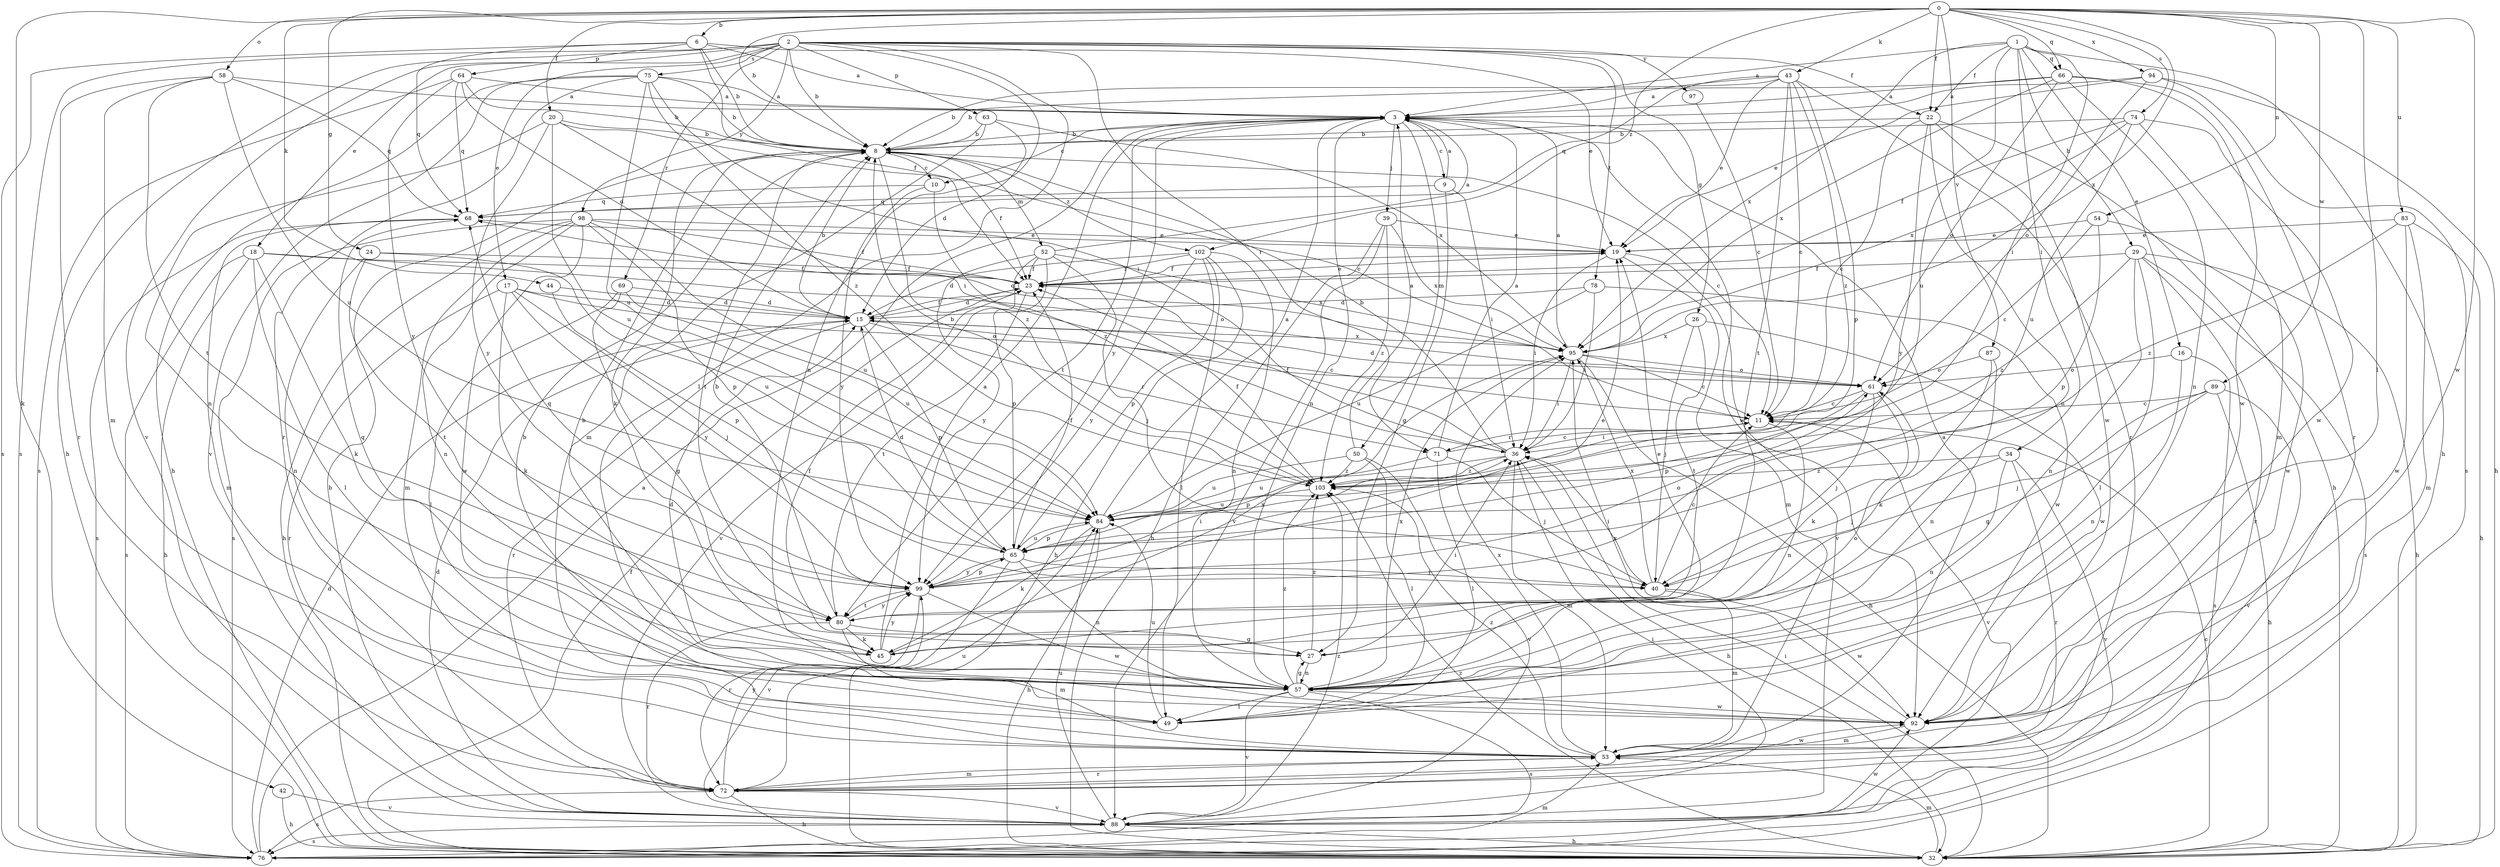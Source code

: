 strict digraph  {
0;
1;
2;
3;
6;
8;
9;
10;
11;
15;
16;
17;
18;
19;
20;
22;
23;
24;
26;
27;
29;
32;
34;
36;
39;
40;
42;
43;
44;
45;
49;
50;
52;
53;
54;
57;
58;
61;
63;
64;
65;
66;
68;
69;
71;
72;
74;
75;
76;
78;
80;
83;
84;
87;
88;
89;
92;
94;
95;
97;
98;
99;
102;
103;
0 -> 6  [label=b];
0 -> 8  [label=b];
0 -> 20  [label=f];
0 -> 22  [label=f];
0 -> 24  [label=g];
0 -> 42  [label=k];
0 -> 43  [label=k];
0 -> 44  [label=k];
0 -> 49  [label=l];
0 -> 54  [label=n];
0 -> 58  [label=o];
0 -> 66  [label=q];
0 -> 74  [label=s];
0 -> 83  [label=u];
0 -> 87  [label=v];
0 -> 89  [label=w];
0 -> 92  [label=w];
0 -> 94  [label=x];
0 -> 95  [label=x];
0 -> 102  [label=z];
1 -> 3  [label=a];
1 -> 16  [label=e];
1 -> 22  [label=f];
1 -> 29  [label=h];
1 -> 32  [label=h];
1 -> 34  [label=i];
1 -> 36  [label=i];
1 -> 66  [label=q];
1 -> 84  [label=u];
1 -> 95  [label=x];
2 -> 8  [label=b];
2 -> 17  [label=e];
2 -> 18  [label=e];
2 -> 22  [label=f];
2 -> 26  [label=g];
2 -> 32  [label=h];
2 -> 49  [label=l];
2 -> 57  [label=n];
2 -> 63  [label=p];
2 -> 69  [label=r];
2 -> 71  [label=r];
2 -> 75  [label=s];
2 -> 76  [label=s];
2 -> 78  [label=t];
2 -> 88  [label=v];
2 -> 97  [label=y];
2 -> 98  [label=y];
3 -> 8  [label=b];
3 -> 9  [label=c];
3 -> 10  [label=c];
3 -> 39  [label=j];
3 -> 50  [label=m];
3 -> 57  [label=n];
3 -> 80  [label=t];
3 -> 92  [label=w];
3 -> 99  [label=y];
6 -> 3  [label=a];
6 -> 8  [label=b];
6 -> 19  [label=e];
6 -> 23  [label=f];
6 -> 64  [label=p];
6 -> 68  [label=q];
6 -> 76  [label=s];
8 -> 10  [label=c];
8 -> 11  [label=c];
8 -> 23  [label=f];
8 -> 45  [label=k];
8 -> 52  [label=m];
8 -> 80  [label=t];
8 -> 102  [label=z];
8 -> 103  [label=z];
9 -> 3  [label=a];
9 -> 27  [label=g];
9 -> 36  [label=i];
9 -> 68  [label=q];
10 -> 68  [label=q];
10 -> 99  [label=y];
10 -> 103  [label=z];
11 -> 36  [label=i];
11 -> 57  [label=n];
11 -> 71  [label=r];
11 -> 88  [label=v];
15 -> 8  [label=b];
15 -> 11  [label=c];
15 -> 23  [label=f];
15 -> 65  [label=p];
15 -> 71  [label=r];
15 -> 72  [label=r];
15 -> 95  [label=x];
16 -> 57  [label=n];
16 -> 61  [label=o];
16 -> 76  [label=s];
17 -> 15  [label=d];
17 -> 40  [label=j];
17 -> 45  [label=k];
17 -> 61  [label=o];
17 -> 72  [label=r];
17 -> 99  [label=y];
18 -> 23  [label=f];
18 -> 32  [label=h];
18 -> 45  [label=k];
18 -> 49  [label=l];
18 -> 61  [label=o];
18 -> 76  [label=s];
19 -> 23  [label=f];
19 -> 36  [label=i];
19 -> 53  [label=m];
19 -> 88  [label=v];
20 -> 8  [label=b];
20 -> 11  [label=c];
20 -> 36  [label=i];
20 -> 57  [label=n];
20 -> 84  [label=u];
20 -> 99  [label=y];
22 -> 8  [label=b];
22 -> 11  [label=c];
22 -> 32  [label=h];
22 -> 57  [label=n];
22 -> 92  [label=w];
22 -> 99  [label=y];
23 -> 15  [label=d];
23 -> 19  [label=e];
23 -> 80  [label=t];
24 -> 23  [label=f];
24 -> 57  [label=n];
24 -> 80  [label=t];
24 -> 84  [label=u];
26 -> 40  [label=j];
26 -> 80  [label=t];
26 -> 92  [label=w];
26 -> 95  [label=x];
27 -> 23  [label=f];
27 -> 36  [label=i];
27 -> 57  [label=n];
27 -> 103  [label=z];
29 -> 23  [label=f];
29 -> 32  [label=h];
29 -> 49  [label=l];
29 -> 57  [label=n];
29 -> 72  [label=r];
29 -> 76  [label=s];
29 -> 103  [label=z];
32 -> 11  [label=c];
32 -> 23  [label=f];
32 -> 36  [label=i];
32 -> 53  [label=m];
32 -> 103  [label=z];
34 -> 40  [label=j];
34 -> 57  [label=n];
34 -> 72  [label=r];
34 -> 88  [label=v];
34 -> 103  [label=z];
36 -> 8  [label=b];
36 -> 23  [label=f];
36 -> 32  [label=h];
36 -> 53  [label=m];
36 -> 65  [label=p];
36 -> 103  [label=z];
39 -> 19  [label=e];
39 -> 32  [label=h];
39 -> 88  [label=v];
39 -> 95  [label=x];
39 -> 103  [label=z];
40 -> 11  [label=c];
40 -> 36  [label=i];
40 -> 53  [label=m];
40 -> 92  [label=w];
40 -> 95  [label=x];
42 -> 32  [label=h];
42 -> 88  [label=v];
43 -> 3  [label=a];
43 -> 8  [label=b];
43 -> 11  [label=c];
43 -> 19  [label=e];
43 -> 65  [label=p];
43 -> 68  [label=q];
43 -> 72  [label=r];
43 -> 80  [label=t];
43 -> 103  [label=z];
44 -> 15  [label=d];
44 -> 65  [label=p];
45 -> 3  [label=a];
45 -> 19  [label=e];
45 -> 68  [label=q];
45 -> 95  [label=x];
45 -> 99  [label=y];
49 -> 84  [label=u];
50 -> 3  [label=a];
50 -> 49  [label=l];
50 -> 84  [label=u];
50 -> 88  [label=v];
50 -> 103  [label=z];
52 -> 3  [label=a];
52 -> 23  [label=f];
52 -> 40  [label=j];
52 -> 65  [label=p];
52 -> 88  [label=v];
52 -> 95  [label=x];
52 -> 99  [label=y];
53 -> 3  [label=a];
53 -> 72  [label=r];
53 -> 92  [label=w];
53 -> 95  [label=x];
53 -> 103  [label=z];
54 -> 11  [label=c];
54 -> 19  [label=e];
54 -> 65  [label=p];
54 -> 92  [label=w];
57 -> 8  [label=b];
57 -> 15  [label=d];
57 -> 27  [label=g];
57 -> 49  [label=l];
57 -> 61  [label=o];
57 -> 76  [label=s];
57 -> 88  [label=v];
57 -> 92  [label=w];
57 -> 95  [label=x];
57 -> 103  [label=z];
58 -> 3  [label=a];
58 -> 53  [label=m];
58 -> 68  [label=q];
58 -> 72  [label=r];
58 -> 80  [label=t];
58 -> 84  [label=u];
61 -> 11  [label=c];
61 -> 15  [label=d];
61 -> 40  [label=j];
61 -> 45  [label=k];
61 -> 65  [label=p];
63 -> 8  [label=b];
63 -> 15  [label=d];
63 -> 53  [label=m];
63 -> 95  [label=x];
64 -> 3  [label=a];
64 -> 8  [label=b];
64 -> 15  [label=d];
64 -> 68  [label=q];
64 -> 76  [label=s];
64 -> 99  [label=y];
65 -> 15  [label=d];
65 -> 23  [label=f];
65 -> 40  [label=j];
65 -> 57  [label=n];
65 -> 84  [label=u];
65 -> 88  [label=v];
65 -> 99  [label=y];
66 -> 3  [label=a];
66 -> 8  [label=b];
66 -> 57  [label=n];
66 -> 61  [label=o];
66 -> 72  [label=r];
66 -> 92  [label=w];
66 -> 95  [label=x];
68 -> 19  [label=e];
68 -> 53  [label=m];
68 -> 76  [label=s];
69 -> 15  [label=d];
69 -> 27  [label=g];
69 -> 49  [label=l];
69 -> 84  [label=u];
71 -> 3  [label=a];
71 -> 11  [label=c];
71 -> 40  [label=j];
71 -> 49  [label=l];
71 -> 84  [label=u];
72 -> 32  [label=h];
72 -> 53  [label=m];
72 -> 76  [label=s];
72 -> 84  [label=u];
72 -> 88  [label=v];
72 -> 99  [label=y];
74 -> 8  [label=b];
74 -> 23  [label=f];
74 -> 53  [label=m];
74 -> 84  [label=u];
74 -> 92  [label=w];
74 -> 95  [label=x];
75 -> 3  [label=a];
75 -> 8  [label=b];
75 -> 32  [label=h];
75 -> 36  [label=i];
75 -> 72  [label=r];
75 -> 84  [label=u];
75 -> 88  [label=v];
75 -> 103  [label=z];
76 -> 3  [label=a];
76 -> 15  [label=d];
76 -> 53  [label=m];
78 -> 15  [label=d];
78 -> 36  [label=i];
78 -> 84  [label=u];
78 -> 92  [label=w];
80 -> 8  [label=b];
80 -> 27  [label=g];
80 -> 45  [label=k];
80 -> 53  [label=m];
80 -> 72  [label=r];
80 -> 99  [label=y];
83 -> 19  [label=e];
83 -> 32  [label=h];
83 -> 53  [label=m];
83 -> 92  [label=w];
83 -> 103  [label=z];
84 -> 3  [label=a];
84 -> 32  [label=h];
84 -> 45  [label=k];
84 -> 65  [label=p];
87 -> 45  [label=k];
87 -> 57  [label=n];
87 -> 61  [label=o];
88 -> 8  [label=b];
88 -> 15  [label=d];
88 -> 32  [label=h];
88 -> 36  [label=i];
88 -> 76  [label=s];
88 -> 84  [label=u];
88 -> 92  [label=w];
88 -> 103  [label=z];
89 -> 11  [label=c];
89 -> 27  [label=g];
89 -> 32  [label=h];
89 -> 40  [label=j];
89 -> 88  [label=v];
92 -> 8  [label=b];
92 -> 53  [label=m];
92 -> 95  [label=x];
94 -> 3  [label=a];
94 -> 19  [label=e];
94 -> 32  [label=h];
94 -> 61  [label=o];
94 -> 76  [label=s];
95 -> 3  [label=a];
95 -> 11  [label=c];
95 -> 32  [label=h];
95 -> 36  [label=i];
95 -> 61  [label=o];
95 -> 68  [label=q];
97 -> 11  [label=c];
98 -> 19  [label=e];
98 -> 23  [label=f];
98 -> 32  [label=h];
98 -> 53  [label=m];
98 -> 57  [label=n];
98 -> 65  [label=p];
98 -> 76  [label=s];
98 -> 84  [label=u];
98 -> 92  [label=w];
99 -> 19  [label=e];
99 -> 36  [label=i];
99 -> 61  [label=o];
99 -> 65  [label=p];
99 -> 68  [label=q];
99 -> 72  [label=r];
99 -> 80  [label=t];
99 -> 92  [label=w];
102 -> 15  [label=d];
102 -> 23  [label=f];
102 -> 32  [label=h];
102 -> 49  [label=l];
102 -> 57  [label=n];
102 -> 65  [label=p];
102 -> 99  [label=y];
103 -> 8  [label=b];
103 -> 23  [label=f];
103 -> 84  [label=u];
}
